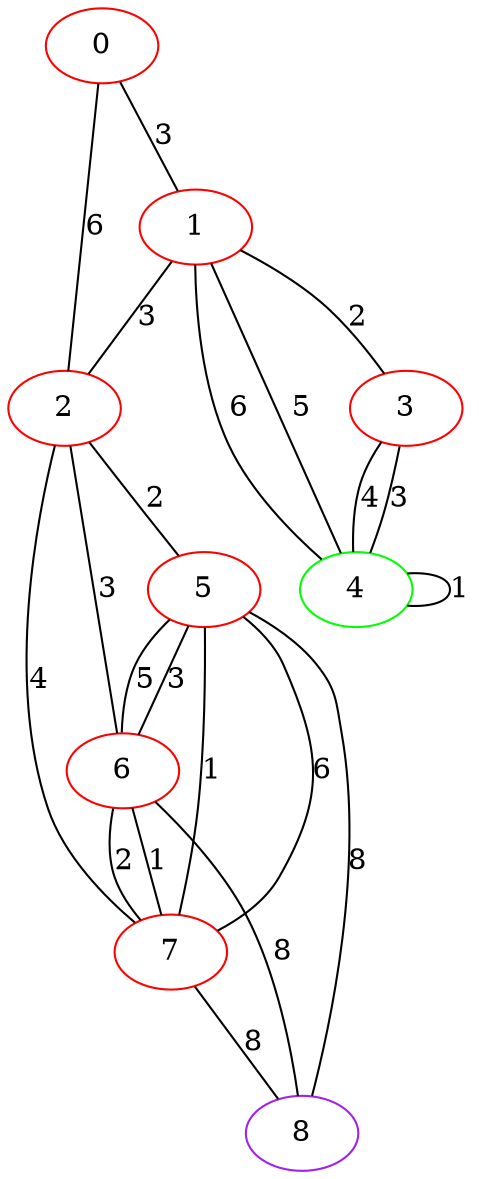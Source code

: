 graph "" {
0 [color=red, weight=1];
1 [color=red, weight=1];
2 [color=red, weight=1];
3 [color=red, weight=1];
4 [color=green, weight=2];
5 [color=red, weight=1];
6 [color=red, weight=1];
7 [color=red, weight=1];
8 [color=purple, weight=4];
0 -- 1  [key=0, label=3];
0 -- 2  [key=0, label=6];
1 -- 2  [key=0, label=3];
1 -- 3  [key=0, label=2];
1 -- 4  [key=0, label=5];
1 -- 4  [key=1, label=6];
2 -- 5  [key=0, label=2];
2 -- 6  [key=0, label=3];
2 -- 7  [key=0, label=4];
3 -- 4  [key=0, label=3];
3 -- 4  [key=1, label=4];
4 -- 4  [key=0, label=1];
5 -- 8  [key=0, label=8];
5 -- 6  [key=0, label=5];
5 -- 6  [key=1, label=3];
5 -- 7  [key=0, label=6];
5 -- 7  [key=1, label=1];
6 -- 8  [key=0, label=8];
6 -- 7  [key=0, label=1];
6 -- 7  [key=1, label=2];
7 -- 8  [key=0, label=8];
}
